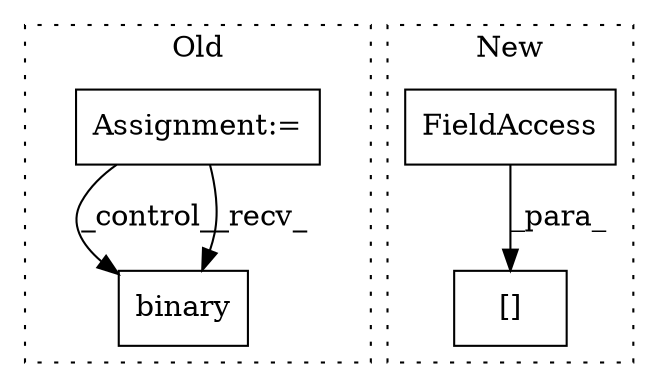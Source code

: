 digraph G {
subgraph cluster0 {
1 [label="binary" a="32" s="6101" l="8" shape="box"];
4 [label="Assignment:=" a="7" s="5818,5899" l="53,2" shape="box"];
label = "Old";
style="dotted";
}
subgraph cluster1 {
2 [label="[]" a="2" s="7480,7514" l="17,1" shape="box"];
3 [label="FieldAccess" a="22" s="7497" l="17" shape="box"];
label = "New";
style="dotted";
}
3 -> 2 [label="_para_"];
4 -> 1 [label="_control_"];
4 -> 1 [label="_recv_"];
}